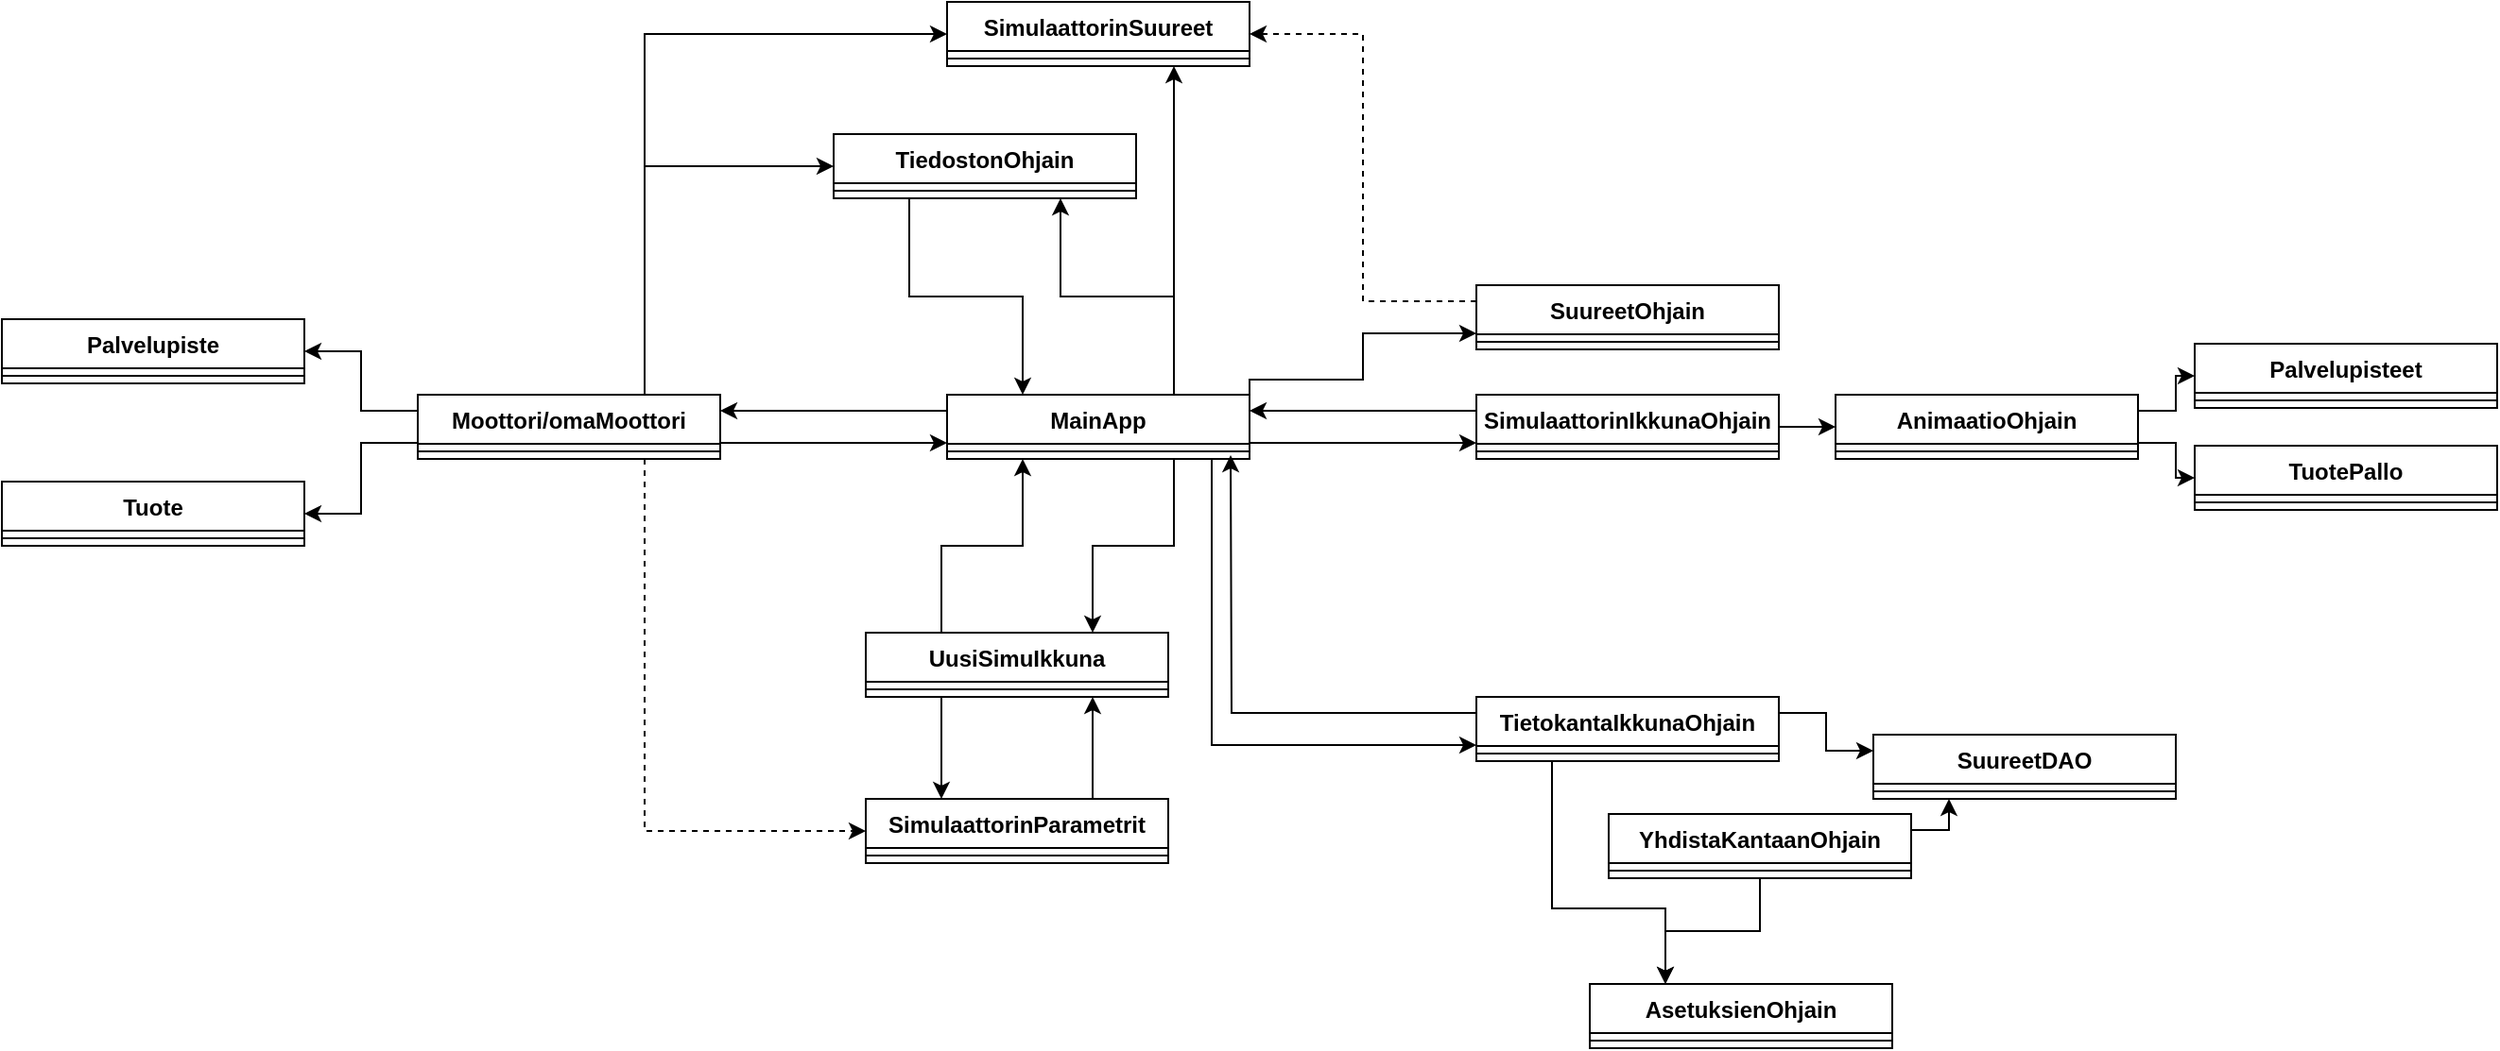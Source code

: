 <mxfile version="13.8.8" type="device"><diagram name="Page-1" id="929967ad-93f9-6ef4-fab6-5d389245f69c"><mxGraphModel dx="1221" dy="645" grid="1" gridSize="10" guides="1" tooltips="1" connect="1" arrows="1" fold="1" page="1" pageScale="1.5" pageWidth="1169" pageHeight="826" background="none" math="0" shadow="0"><root><mxCell id="0" style=";html=1;"/><mxCell id="1" style=";html=1;" parent="0"/><mxCell id="PySONo3Wj-s6pWWzA2Q_-72" style="edgeStyle=orthogonalEdgeStyle;rounded=0;orthogonalLoop=1;jettySize=auto;html=1;exitX=0.75;exitY=0;exitDx=0;exitDy=0;entryX=0.75;entryY=1;entryDx=0;entryDy=0;" edge="1" parent="1" source="PySONo3Wj-s6pWWzA2Q_-1" target="PySONo3Wj-s6pWWzA2Q_-45"><mxGeometry relative="1" as="geometry"/></mxCell><mxCell id="PySONo3Wj-s6pWWzA2Q_-74" style="edgeStyle=orthogonalEdgeStyle;rounded=0;orthogonalLoop=1;jettySize=auto;html=1;exitX=1;exitY=0.25;exitDx=0;exitDy=0;entryX=0;entryY=0.75;entryDx=0;entryDy=0;" edge="1" parent="1" source="PySONo3Wj-s6pWWzA2Q_-1" target="PySONo3Wj-s6pWWzA2Q_-26"><mxGeometry relative="1" as="geometry"><Array as="points"><mxPoint x="920" y="310"/><mxPoint x="980" y="310"/><mxPoint x="980" y="286"/></Array></mxGeometry></mxCell><mxCell id="PySONo3Wj-s6pWWzA2Q_-75" style="edgeStyle=orthogonalEdgeStyle;rounded=0;orthogonalLoop=1;jettySize=auto;html=1;exitX=0.75;exitY=0;exitDx=0;exitDy=0;entryX=0.75;entryY=1;entryDx=0;entryDy=0;" edge="1" parent="1" source="PySONo3Wj-s6pWWzA2Q_-1" target="PySONo3Wj-s6pWWzA2Q_-51"><mxGeometry relative="1" as="geometry"/></mxCell><mxCell id="PySONo3Wj-s6pWWzA2Q_-78" style="edgeStyle=orthogonalEdgeStyle;rounded=0;orthogonalLoop=1;jettySize=auto;html=1;exitX=1;exitY=0.75;exitDx=0;exitDy=0;entryX=0;entryY=0.75;entryDx=0;entryDy=0;" edge="1" parent="1" source="PySONo3Wj-s6pWWzA2Q_-1" target="PySONo3Wj-s6pWWzA2Q_-22"><mxGeometry relative="1" as="geometry"/></mxCell><mxCell id="PySONo3Wj-s6pWWzA2Q_-93" style="edgeStyle=orthogonalEdgeStyle;rounded=0;orthogonalLoop=1;jettySize=auto;html=1;exitX=0.75;exitY=1;exitDx=0;exitDy=0;entryX=0.75;entryY=0;entryDx=0;entryDy=0;" edge="1" parent="1" source="PySONo3Wj-s6pWWzA2Q_-1" target="PySONo3Wj-s6pWWzA2Q_-11"><mxGeometry relative="1" as="geometry"/></mxCell><mxCell id="PySONo3Wj-s6pWWzA2Q_-100" style="edgeStyle=orthogonalEdgeStyle;rounded=0;orthogonalLoop=1;jettySize=auto;html=1;exitX=0;exitY=0.25;exitDx=0;exitDy=0;entryX=1;entryY=0.25;entryDx=0;entryDy=0;" edge="1" parent="1" source="PySONo3Wj-s6pWWzA2Q_-1" target="PySONo3Wj-s6pWWzA2Q_-7"><mxGeometry relative="1" as="geometry"/></mxCell><mxCell id="PySONo3Wj-s6pWWzA2Q_-102" style="edgeStyle=orthogonalEdgeStyle;rounded=0;orthogonalLoop=1;jettySize=auto;html=1;exitX=0.75;exitY=1;exitDx=0;exitDy=0;entryX=0;entryY=0.75;entryDx=0;entryDy=0;" edge="1" parent="1" source="PySONo3Wj-s6pWWzA2Q_-1" target="PySONo3Wj-s6pWWzA2Q_-32"><mxGeometry relative="1" as="geometry"><Array as="points"><mxPoint x="900" y="352"/><mxPoint x="900" y="504"/></Array></mxGeometry></mxCell><mxCell id="PySONo3Wj-s6pWWzA2Q_-1" value="MainApp&#10;" style="swimlane;fontStyle=1;align=center;verticalAlign=top;childLayout=stackLayout;horizontal=1;startSize=26;horizontalStack=0;resizeParent=1;resizeParentMax=0;resizeLast=0;collapsible=1;marginBottom=0;" vertex="1" parent="1"><mxGeometry x="760" y="318" width="160" height="34" as="geometry"/></mxCell><mxCell id="PySONo3Wj-s6pWWzA2Q_-3" value="" style="line;strokeWidth=1;fillColor=none;align=left;verticalAlign=middle;spacingTop=-1;spacingLeft=3;spacingRight=3;rotatable=0;labelPosition=right;points=[];portConstraint=eastwest;" vertex="1" parent="PySONo3Wj-s6pWWzA2Q_-1"><mxGeometry y="26" width="160" height="8" as="geometry"/></mxCell><mxCell id="PySONo3Wj-s6pWWzA2Q_-68" style="edgeStyle=orthogonalEdgeStyle;rounded=0;orthogonalLoop=1;jettySize=auto;html=1;exitX=0.75;exitY=0;exitDx=0;exitDy=0;entryX=0;entryY=0.5;entryDx=0;entryDy=0;" edge="1" parent="1" source="PySONo3Wj-s6pWWzA2Q_-7" target="PySONo3Wj-s6pWWzA2Q_-51"><mxGeometry relative="1" as="geometry"/></mxCell><mxCell id="PySONo3Wj-s6pWWzA2Q_-69" style="edgeStyle=orthogonalEdgeStyle;rounded=0;orthogonalLoop=1;jettySize=auto;html=1;exitX=0.75;exitY=0;exitDx=0;exitDy=0;entryX=0;entryY=0.5;entryDx=0;entryDy=0;" edge="1" parent="1" source="PySONo3Wj-s6pWWzA2Q_-7" target="PySONo3Wj-s6pWWzA2Q_-45"><mxGeometry relative="1" as="geometry"/></mxCell><mxCell id="PySONo3Wj-s6pWWzA2Q_-80" style="edgeStyle=orthogonalEdgeStyle;rounded=0;orthogonalLoop=1;jettySize=auto;html=1;exitX=0.75;exitY=1;exitDx=0;exitDy=0;entryX=0;entryY=0.5;entryDx=0;entryDy=0;dashed=1;" edge="1" parent="1" source="PySONo3Wj-s6pWWzA2Q_-7" target="PySONo3Wj-s6pWWzA2Q_-53"><mxGeometry relative="1" as="geometry"/></mxCell><mxCell id="PySONo3Wj-s6pWWzA2Q_-85" style="edgeStyle=orthogonalEdgeStyle;rounded=0;orthogonalLoop=1;jettySize=auto;html=1;exitX=0;exitY=0.25;exitDx=0;exitDy=0;entryX=1;entryY=0.5;entryDx=0;entryDy=0;" edge="1" parent="1" source="PySONo3Wj-s6pWWzA2Q_-7" target="PySONo3Wj-s6pWWzA2Q_-34"><mxGeometry relative="1" as="geometry"/></mxCell><mxCell id="PySONo3Wj-s6pWWzA2Q_-86" style="edgeStyle=orthogonalEdgeStyle;rounded=0;orthogonalLoop=1;jettySize=auto;html=1;exitX=0;exitY=0.75;exitDx=0;exitDy=0;entryX=1;entryY=0.5;entryDx=0;entryDy=0;" edge="1" parent="1" source="PySONo3Wj-s6pWWzA2Q_-7" target="PySONo3Wj-s6pWWzA2Q_-36"><mxGeometry relative="1" as="geometry"/></mxCell><mxCell id="PySONo3Wj-s6pWWzA2Q_-101" style="edgeStyle=orthogonalEdgeStyle;rounded=0;orthogonalLoop=1;jettySize=auto;html=1;exitX=1;exitY=0.75;exitDx=0;exitDy=0;entryX=0;entryY=0.75;entryDx=0;entryDy=0;" edge="1" parent="1" source="PySONo3Wj-s6pWWzA2Q_-7" target="PySONo3Wj-s6pWWzA2Q_-1"><mxGeometry relative="1" as="geometry"/></mxCell><mxCell id="PySONo3Wj-s6pWWzA2Q_-7" value="Moottori/omaMoottori" style="swimlane;fontStyle=1;align=center;verticalAlign=top;childLayout=stackLayout;horizontal=1;startSize=26;horizontalStack=0;resizeParent=1;resizeParentMax=0;resizeLast=0;collapsible=1;marginBottom=0;" vertex="1" parent="1"><mxGeometry x="480" y="318" width="160" height="34" as="geometry"/></mxCell><mxCell id="PySONo3Wj-s6pWWzA2Q_-9" value="" style="line;strokeWidth=1;fillColor=none;align=left;verticalAlign=middle;spacingTop=-1;spacingLeft=3;spacingRight=3;rotatable=0;labelPosition=right;points=[];portConstraint=eastwest;" vertex="1" parent="PySONo3Wj-s6pWWzA2Q_-7"><mxGeometry y="26" width="160" height="8" as="geometry"/></mxCell><mxCell id="PySONo3Wj-s6pWWzA2Q_-60" style="edgeStyle=orthogonalEdgeStyle;rounded=0;orthogonalLoop=1;jettySize=auto;html=1;exitX=0.25;exitY=1;exitDx=0;exitDy=0;entryX=0.25;entryY=0;entryDx=0;entryDy=0;" edge="1" parent="1" source="PySONo3Wj-s6pWWzA2Q_-11" target="PySONo3Wj-s6pWWzA2Q_-53"><mxGeometry relative="1" as="geometry"/></mxCell><mxCell id="PySONo3Wj-s6pWWzA2Q_-94" style="edgeStyle=orthogonalEdgeStyle;rounded=0;orthogonalLoop=1;jettySize=auto;html=1;exitX=0.25;exitY=0;exitDx=0;exitDy=0;entryX=0.25;entryY=1;entryDx=0;entryDy=0;" edge="1" parent="1" source="PySONo3Wj-s6pWWzA2Q_-11" target="PySONo3Wj-s6pWWzA2Q_-1"><mxGeometry relative="1" as="geometry"/></mxCell><mxCell id="PySONo3Wj-s6pWWzA2Q_-11" value="UusiSimuIkkuna" style="swimlane;fontStyle=1;align=center;verticalAlign=top;childLayout=stackLayout;horizontal=1;startSize=26;horizontalStack=0;resizeParent=1;resizeParentMax=0;resizeLast=0;collapsible=1;marginBottom=0;" vertex="1" parent="1"><mxGeometry x="717" y="444" width="160" height="34" as="geometry"/></mxCell><mxCell id="PySONo3Wj-s6pWWzA2Q_-13" value="" style="line;strokeWidth=1;fillColor=none;align=left;verticalAlign=middle;spacingTop=-1;spacingLeft=3;spacingRight=3;rotatable=0;labelPosition=right;points=[];portConstraint=eastwest;" vertex="1" parent="PySONo3Wj-s6pWWzA2Q_-11"><mxGeometry y="26" width="160" height="8" as="geometry"/></mxCell><mxCell id="PySONo3Wj-s6pWWzA2Q_-76" style="edgeStyle=orthogonalEdgeStyle;rounded=0;orthogonalLoop=1;jettySize=auto;html=1;exitX=0;exitY=0.25;exitDx=0;exitDy=0;entryX=1;entryY=0.25;entryDx=0;entryDy=0;" edge="1" parent="1" source="PySONo3Wj-s6pWWzA2Q_-22" target="PySONo3Wj-s6pWWzA2Q_-1"><mxGeometry relative="1" as="geometry"/></mxCell><mxCell id="PySONo3Wj-s6pWWzA2Q_-104" style="edgeStyle=orthogonalEdgeStyle;rounded=0;orthogonalLoop=1;jettySize=auto;html=1;exitX=1;exitY=0.5;exitDx=0;exitDy=0;entryX=0;entryY=0.5;entryDx=0;entryDy=0;" edge="1" parent="1" source="PySONo3Wj-s6pWWzA2Q_-22" target="PySONo3Wj-s6pWWzA2Q_-28"><mxGeometry relative="1" as="geometry"/></mxCell><mxCell id="PySONo3Wj-s6pWWzA2Q_-22" value="SimulaattorinIkkunaOhjain" style="swimlane;fontStyle=1;align=center;verticalAlign=top;childLayout=stackLayout;horizontal=1;startSize=26;horizontalStack=0;resizeParent=1;resizeParentMax=0;resizeLast=0;collapsible=1;marginBottom=0;" vertex="1" parent="1"><mxGeometry x="1040" y="318" width="160" height="34" as="geometry"/></mxCell><mxCell id="PySONo3Wj-s6pWWzA2Q_-24" value="" style="line;strokeWidth=1;fillColor=none;align=left;verticalAlign=middle;spacingTop=-1;spacingLeft=3;spacingRight=3;rotatable=0;labelPosition=right;points=[];portConstraint=eastwest;" vertex="1" parent="PySONo3Wj-s6pWWzA2Q_-22"><mxGeometry y="26" width="160" height="8" as="geometry"/></mxCell><mxCell id="PySONo3Wj-s6pWWzA2Q_-79" style="edgeStyle=orthogonalEdgeStyle;rounded=0;orthogonalLoop=1;jettySize=auto;html=1;exitX=0;exitY=0.25;exitDx=0;exitDy=0;entryX=1;entryY=0.5;entryDx=0;entryDy=0;dashed=1;" edge="1" parent="1" source="PySONo3Wj-s6pWWzA2Q_-26" target="PySONo3Wj-s6pWWzA2Q_-51"><mxGeometry relative="1" as="geometry"/></mxCell><mxCell id="PySONo3Wj-s6pWWzA2Q_-26" value="SuureetOhjain" style="swimlane;fontStyle=1;align=center;verticalAlign=top;childLayout=stackLayout;horizontal=1;startSize=26;horizontalStack=0;resizeParent=1;resizeParentMax=0;resizeLast=0;collapsible=1;marginBottom=0;" vertex="1" parent="1"><mxGeometry x="1040" y="260" width="160" height="34" as="geometry"/></mxCell><mxCell id="PySONo3Wj-s6pWWzA2Q_-27" value="" style="line;strokeWidth=1;fillColor=none;align=left;verticalAlign=middle;spacingTop=-1;spacingLeft=3;spacingRight=3;rotatable=0;labelPosition=right;points=[];portConstraint=eastwest;" vertex="1" parent="PySONo3Wj-s6pWWzA2Q_-26"><mxGeometry y="26" width="160" height="8" as="geometry"/></mxCell><mxCell id="PySONo3Wj-s6pWWzA2Q_-87" style="edgeStyle=orthogonalEdgeStyle;rounded=0;orthogonalLoop=1;jettySize=auto;html=1;exitX=1;exitY=0.25;exitDx=0;exitDy=0;" edge="1" parent="1" source="PySONo3Wj-s6pWWzA2Q_-28" target="PySONo3Wj-s6pWWzA2Q_-47"><mxGeometry relative="1" as="geometry"/></mxCell><mxCell id="PySONo3Wj-s6pWWzA2Q_-88" style="edgeStyle=orthogonalEdgeStyle;rounded=0;orthogonalLoop=1;jettySize=auto;html=1;exitX=1;exitY=0.75;exitDx=0;exitDy=0;" edge="1" parent="1" source="PySONo3Wj-s6pWWzA2Q_-28" target="PySONo3Wj-s6pWWzA2Q_-49"><mxGeometry relative="1" as="geometry"/></mxCell><mxCell id="PySONo3Wj-s6pWWzA2Q_-28" value="AnimaatioOhjain" style="swimlane;fontStyle=1;align=center;verticalAlign=top;childLayout=stackLayout;horizontal=1;startSize=26;horizontalStack=0;resizeParent=1;resizeParentMax=0;resizeLast=0;collapsible=1;marginBottom=0;" vertex="1" parent="1"><mxGeometry x="1230" y="318" width="160" height="34" as="geometry"/></mxCell><mxCell id="PySONo3Wj-s6pWWzA2Q_-29" value="" style="line;strokeWidth=1;fillColor=none;align=left;verticalAlign=middle;spacingTop=-1;spacingLeft=3;spacingRight=3;rotatable=0;labelPosition=right;points=[];portConstraint=eastwest;" vertex="1" parent="PySONo3Wj-s6pWWzA2Q_-28"><mxGeometry y="26" width="160" height="8" as="geometry"/></mxCell><mxCell id="PySONo3Wj-s6pWWzA2Q_-96" style="edgeStyle=orthogonalEdgeStyle;rounded=0;orthogonalLoop=1;jettySize=auto;html=1;exitX=1;exitY=0.25;exitDx=0;exitDy=0;entryX=0;entryY=0.25;entryDx=0;entryDy=0;" edge="1" parent="1" source="PySONo3Wj-s6pWWzA2Q_-32" target="PySONo3Wj-s6pWWzA2Q_-41"><mxGeometry relative="1" as="geometry"/></mxCell><mxCell id="PySONo3Wj-s6pWWzA2Q_-98" style="edgeStyle=orthogonalEdgeStyle;rounded=0;orthogonalLoop=1;jettySize=auto;html=1;exitX=0.25;exitY=1;exitDx=0;exitDy=0;entryX=0.25;entryY=0;entryDx=0;entryDy=0;" edge="1" parent="1" source="PySONo3Wj-s6pWWzA2Q_-32" target="PySONo3Wj-s6pWWzA2Q_-43"><mxGeometry relative="1" as="geometry"><Array as="points"><mxPoint x="1080" y="590"/><mxPoint x="1140" y="590"/></Array></mxGeometry></mxCell><mxCell id="PySONo3Wj-s6pWWzA2Q_-103" style="edgeStyle=orthogonalEdgeStyle;rounded=0;orthogonalLoop=1;jettySize=auto;html=1;exitX=0;exitY=0.25;exitDx=0;exitDy=0;" edge="1" parent="1" source="PySONo3Wj-s6pWWzA2Q_-32"><mxGeometry relative="1" as="geometry"><mxPoint x="910" y="350" as="targetPoint"/></mxGeometry></mxCell><mxCell id="PySONo3Wj-s6pWWzA2Q_-32" value="TietokantaIkkunaOhjain" style="swimlane;fontStyle=1;align=center;verticalAlign=top;childLayout=stackLayout;horizontal=1;startSize=26;horizontalStack=0;resizeParent=1;resizeParentMax=0;resizeLast=0;collapsible=1;marginBottom=0;" vertex="1" parent="1"><mxGeometry x="1040" y="478" width="160" height="34" as="geometry"/></mxCell><mxCell id="PySONo3Wj-s6pWWzA2Q_-33" value="" style="line;strokeWidth=1;fillColor=none;align=left;verticalAlign=middle;spacingTop=-1;spacingLeft=3;spacingRight=3;rotatable=0;labelPosition=right;points=[];portConstraint=eastwest;" vertex="1" parent="PySONo3Wj-s6pWWzA2Q_-32"><mxGeometry y="26" width="160" height="8" as="geometry"/></mxCell><mxCell id="PySONo3Wj-s6pWWzA2Q_-34" value="Palvelupiste" style="swimlane;fontStyle=1;align=center;verticalAlign=top;childLayout=stackLayout;horizontal=1;startSize=26;horizontalStack=0;resizeParent=1;resizeParentMax=0;resizeLast=0;collapsible=1;marginBottom=0;" vertex="1" parent="1"><mxGeometry x="260" y="278" width="160" height="34" as="geometry"/></mxCell><mxCell id="PySONo3Wj-s6pWWzA2Q_-35" value="" style="line;strokeWidth=1;fillColor=none;align=left;verticalAlign=middle;spacingTop=-1;spacingLeft=3;spacingRight=3;rotatable=0;labelPosition=right;points=[];portConstraint=eastwest;" vertex="1" parent="PySONo3Wj-s6pWWzA2Q_-34"><mxGeometry y="26" width="160" height="8" as="geometry"/></mxCell><mxCell id="PySONo3Wj-s6pWWzA2Q_-36" value="Tuote" style="swimlane;fontStyle=1;align=center;verticalAlign=top;childLayout=stackLayout;horizontal=1;startSize=26;horizontalStack=0;resizeParent=1;resizeParentMax=0;resizeLast=0;collapsible=1;marginBottom=0;" vertex="1" parent="1"><mxGeometry x="260" y="364" width="160" height="34" as="geometry"/></mxCell><mxCell id="PySONo3Wj-s6pWWzA2Q_-37" value="" style="line;strokeWidth=1;fillColor=none;align=left;verticalAlign=middle;spacingTop=-1;spacingLeft=3;spacingRight=3;rotatable=0;labelPosition=right;points=[];portConstraint=eastwest;" vertex="1" parent="PySONo3Wj-s6pWWzA2Q_-36"><mxGeometry y="26" width="160" height="8" as="geometry"/></mxCell><mxCell id="PySONo3Wj-s6pWWzA2Q_-89" style="edgeStyle=orthogonalEdgeStyle;rounded=0;orthogonalLoop=1;jettySize=auto;html=1;exitX=1;exitY=0.25;exitDx=0;exitDy=0;entryX=0.25;entryY=1;entryDx=0;entryDy=0;" edge="1" parent="1" source="PySONo3Wj-s6pWWzA2Q_-39" target="PySONo3Wj-s6pWWzA2Q_-41"><mxGeometry relative="1" as="geometry"/></mxCell><mxCell id="PySONo3Wj-s6pWWzA2Q_-99" style="edgeStyle=orthogonalEdgeStyle;rounded=0;orthogonalLoop=1;jettySize=auto;html=1;exitX=0.5;exitY=1;exitDx=0;exitDy=0;entryX=0.25;entryY=0;entryDx=0;entryDy=0;" edge="1" parent="1" source="PySONo3Wj-s6pWWzA2Q_-39" target="PySONo3Wj-s6pWWzA2Q_-43"><mxGeometry relative="1" as="geometry"/></mxCell><mxCell id="PySONo3Wj-s6pWWzA2Q_-39" value="YhdistaKantaanOhjain" style="swimlane;fontStyle=1;align=center;verticalAlign=top;childLayout=stackLayout;horizontal=1;startSize=26;horizontalStack=0;resizeParent=1;resizeParentMax=0;resizeLast=0;collapsible=1;marginBottom=0;" vertex="1" parent="1"><mxGeometry x="1110" y="540" width="160" height="34" as="geometry"/></mxCell><mxCell id="PySONo3Wj-s6pWWzA2Q_-40" value="" style="line;strokeWidth=1;fillColor=none;align=left;verticalAlign=middle;spacingTop=-1;spacingLeft=3;spacingRight=3;rotatable=0;labelPosition=right;points=[];portConstraint=eastwest;" vertex="1" parent="PySONo3Wj-s6pWWzA2Q_-39"><mxGeometry y="26" width="160" height="8" as="geometry"/></mxCell><mxCell id="PySONo3Wj-s6pWWzA2Q_-41" value="SuureetDAO" style="swimlane;fontStyle=1;align=center;verticalAlign=top;childLayout=stackLayout;horizontal=1;startSize=26;horizontalStack=0;resizeParent=1;resizeParentMax=0;resizeLast=0;collapsible=1;marginBottom=0;" vertex="1" parent="1"><mxGeometry x="1250" y="498" width="160" height="34" as="geometry"/></mxCell><mxCell id="PySONo3Wj-s6pWWzA2Q_-42" value="" style="line;strokeWidth=1;fillColor=none;align=left;verticalAlign=middle;spacingTop=-1;spacingLeft=3;spacingRight=3;rotatable=0;labelPosition=right;points=[];portConstraint=eastwest;" vertex="1" parent="PySONo3Wj-s6pWWzA2Q_-41"><mxGeometry y="26" width="160" height="8" as="geometry"/></mxCell><mxCell id="PySONo3Wj-s6pWWzA2Q_-43" value="AsetuksienOhjain" style="swimlane;fontStyle=1;align=center;verticalAlign=top;childLayout=stackLayout;horizontal=1;startSize=26;horizontalStack=0;resizeParent=1;resizeParentMax=0;resizeLast=0;collapsible=1;marginBottom=0;" vertex="1" parent="1"><mxGeometry x="1100" y="630" width="160" height="34" as="geometry"/></mxCell><mxCell id="PySONo3Wj-s6pWWzA2Q_-44" value="" style="line;strokeWidth=1;fillColor=none;align=left;verticalAlign=middle;spacingTop=-1;spacingLeft=3;spacingRight=3;rotatable=0;labelPosition=right;points=[];portConstraint=eastwest;" vertex="1" parent="PySONo3Wj-s6pWWzA2Q_-43"><mxGeometry y="26" width="160" height="8" as="geometry"/></mxCell><mxCell id="PySONo3Wj-s6pWWzA2Q_-70" style="edgeStyle=orthogonalEdgeStyle;rounded=0;orthogonalLoop=1;jettySize=auto;html=1;exitX=0.25;exitY=1;exitDx=0;exitDy=0;entryX=0.25;entryY=0;entryDx=0;entryDy=0;" edge="1" parent="1" source="PySONo3Wj-s6pWWzA2Q_-45" target="PySONo3Wj-s6pWWzA2Q_-1"><mxGeometry relative="1" as="geometry"/></mxCell><mxCell id="PySONo3Wj-s6pWWzA2Q_-45" value="TiedostonOhjain" style="swimlane;fontStyle=1;align=center;verticalAlign=top;childLayout=stackLayout;horizontal=1;startSize=26;horizontalStack=0;resizeParent=1;resizeParentMax=0;resizeLast=0;collapsible=1;marginBottom=0;" vertex="1" parent="1"><mxGeometry x="700" y="180" width="160" height="34" as="geometry"/></mxCell><mxCell id="PySONo3Wj-s6pWWzA2Q_-46" value="" style="line;strokeWidth=1;fillColor=none;align=left;verticalAlign=middle;spacingTop=-1;spacingLeft=3;spacingRight=3;rotatable=0;labelPosition=right;points=[];portConstraint=eastwest;" vertex="1" parent="PySONo3Wj-s6pWWzA2Q_-45"><mxGeometry y="26" width="160" height="8" as="geometry"/></mxCell><mxCell id="PySONo3Wj-s6pWWzA2Q_-47" value="Palvelupisteet" style="swimlane;fontStyle=1;align=center;verticalAlign=top;childLayout=stackLayout;horizontal=1;startSize=26;horizontalStack=0;resizeParent=1;resizeParentMax=0;resizeLast=0;collapsible=1;marginBottom=0;" vertex="1" parent="1"><mxGeometry x="1420" y="291" width="160" height="34" as="geometry"/></mxCell><mxCell id="PySONo3Wj-s6pWWzA2Q_-48" value="" style="line;strokeWidth=1;fillColor=none;align=left;verticalAlign=middle;spacingTop=-1;spacingLeft=3;spacingRight=3;rotatable=0;labelPosition=right;points=[];portConstraint=eastwest;" vertex="1" parent="PySONo3Wj-s6pWWzA2Q_-47"><mxGeometry y="26" width="160" height="8" as="geometry"/></mxCell><mxCell id="PySONo3Wj-s6pWWzA2Q_-49" value="TuotePallo" style="swimlane;fontStyle=1;align=center;verticalAlign=top;childLayout=stackLayout;horizontal=1;startSize=26;horizontalStack=0;resizeParent=1;resizeParentMax=0;resizeLast=0;collapsible=1;marginBottom=0;" vertex="1" parent="1"><mxGeometry x="1420" y="345" width="160" height="34" as="geometry"/></mxCell><mxCell id="PySONo3Wj-s6pWWzA2Q_-50" value="" style="line;strokeWidth=1;fillColor=none;align=left;verticalAlign=middle;spacingTop=-1;spacingLeft=3;spacingRight=3;rotatable=0;labelPosition=right;points=[];portConstraint=eastwest;" vertex="1" parent="PySONo3Wj-s6pWWzA2Q_-49"><mxGeometry y="26" width="160" height="8" as="geometry"/></mxCell><mxCell id="PySONo3Wj-s6pWWzA2Q_-51" value="SimulaattorinSuureet" style="swimlane;fontStyle=1;align=center;verticalAlign=top;childLayout=stackLayout;horizontal=1;startSize=26;horizontalStack=0;resizeParent=1;resizeParentMax=0;resizeLast=0;collapsible=1;marginBottom=0;" vertex="1" parent="1"><mxGeometry x="760" y="110" width="160" height="34" as="geometry"/></mxCell><mxCell id="PySONo3Wj-s6pWWzA2Q_-52" value="" style="line;strokeWidth=1;fillColor=none;align=left;verticalAlign=middle;spacingTop=-1;spacingLeft=3;spacingRight=3;rotatable=0;labelPosition=right;points=[];portConstraint=eastwest;" vertex="1" parent="PySONo3Wj-s6pWWzA2Q_-51"><mxGeometry y="26" width="160" height="8" as="geometry"/></mxCell><mxCell id="PySONo3Wj-s6pWWzA2Q_-59" style="edgeStyle=orthogonalEdgeStyle;rounded=0;orthogonalLoop=1;jettySize=auto;html=1;exitX=0.75;exitY=0;exitDx=0;exitDy=0;entryX=0.75;entryY=1;entryDx=0;entryDy=0;" edge="1" parent="1" source="PySONo3Wj-s6pWWzA2Q_-53" target="PySONo3Wj-s6pWWzA2Q_-11"><mxGeometry relative="1" as="geometry"/></mxCell><mxCell id="PySONo3Wj-s6pWWzA2Q_-53" value="SimulaattorinParametrit" style="swimlane;fontStyle=1;align=center;verticalAlign=top;childLayout=stackLayout;horizontal=1;startSize=26;horizontalStack=0;resizeParent=1;resizeParentMax=0;resizeLast=0;collapsible=1;marginBottom=0;" vertex="1" parent="1"><mxGeometry x="717" y="532" width="160" height="34" as="geometry"/></mxCell><mxCell id="PySONo3Wj-s6pWWzA2Q_-54" value="" style="line;strokeWidth=1;fillColor=none;align=left;verticalAlign=middle;spacingTop=-1;spacingLeft=3;spacingRight=3;rotatable=0;labelPosition=right;points=[];portConstraint=eastwest;" vertex="1" parent="PySONo3Wj-s6pWWzA2Q_-53"><mxGeometry y="26" width="160" height="8" as="geometry"/></mxCell></root></mxGraphModel></diagram></mxfile>